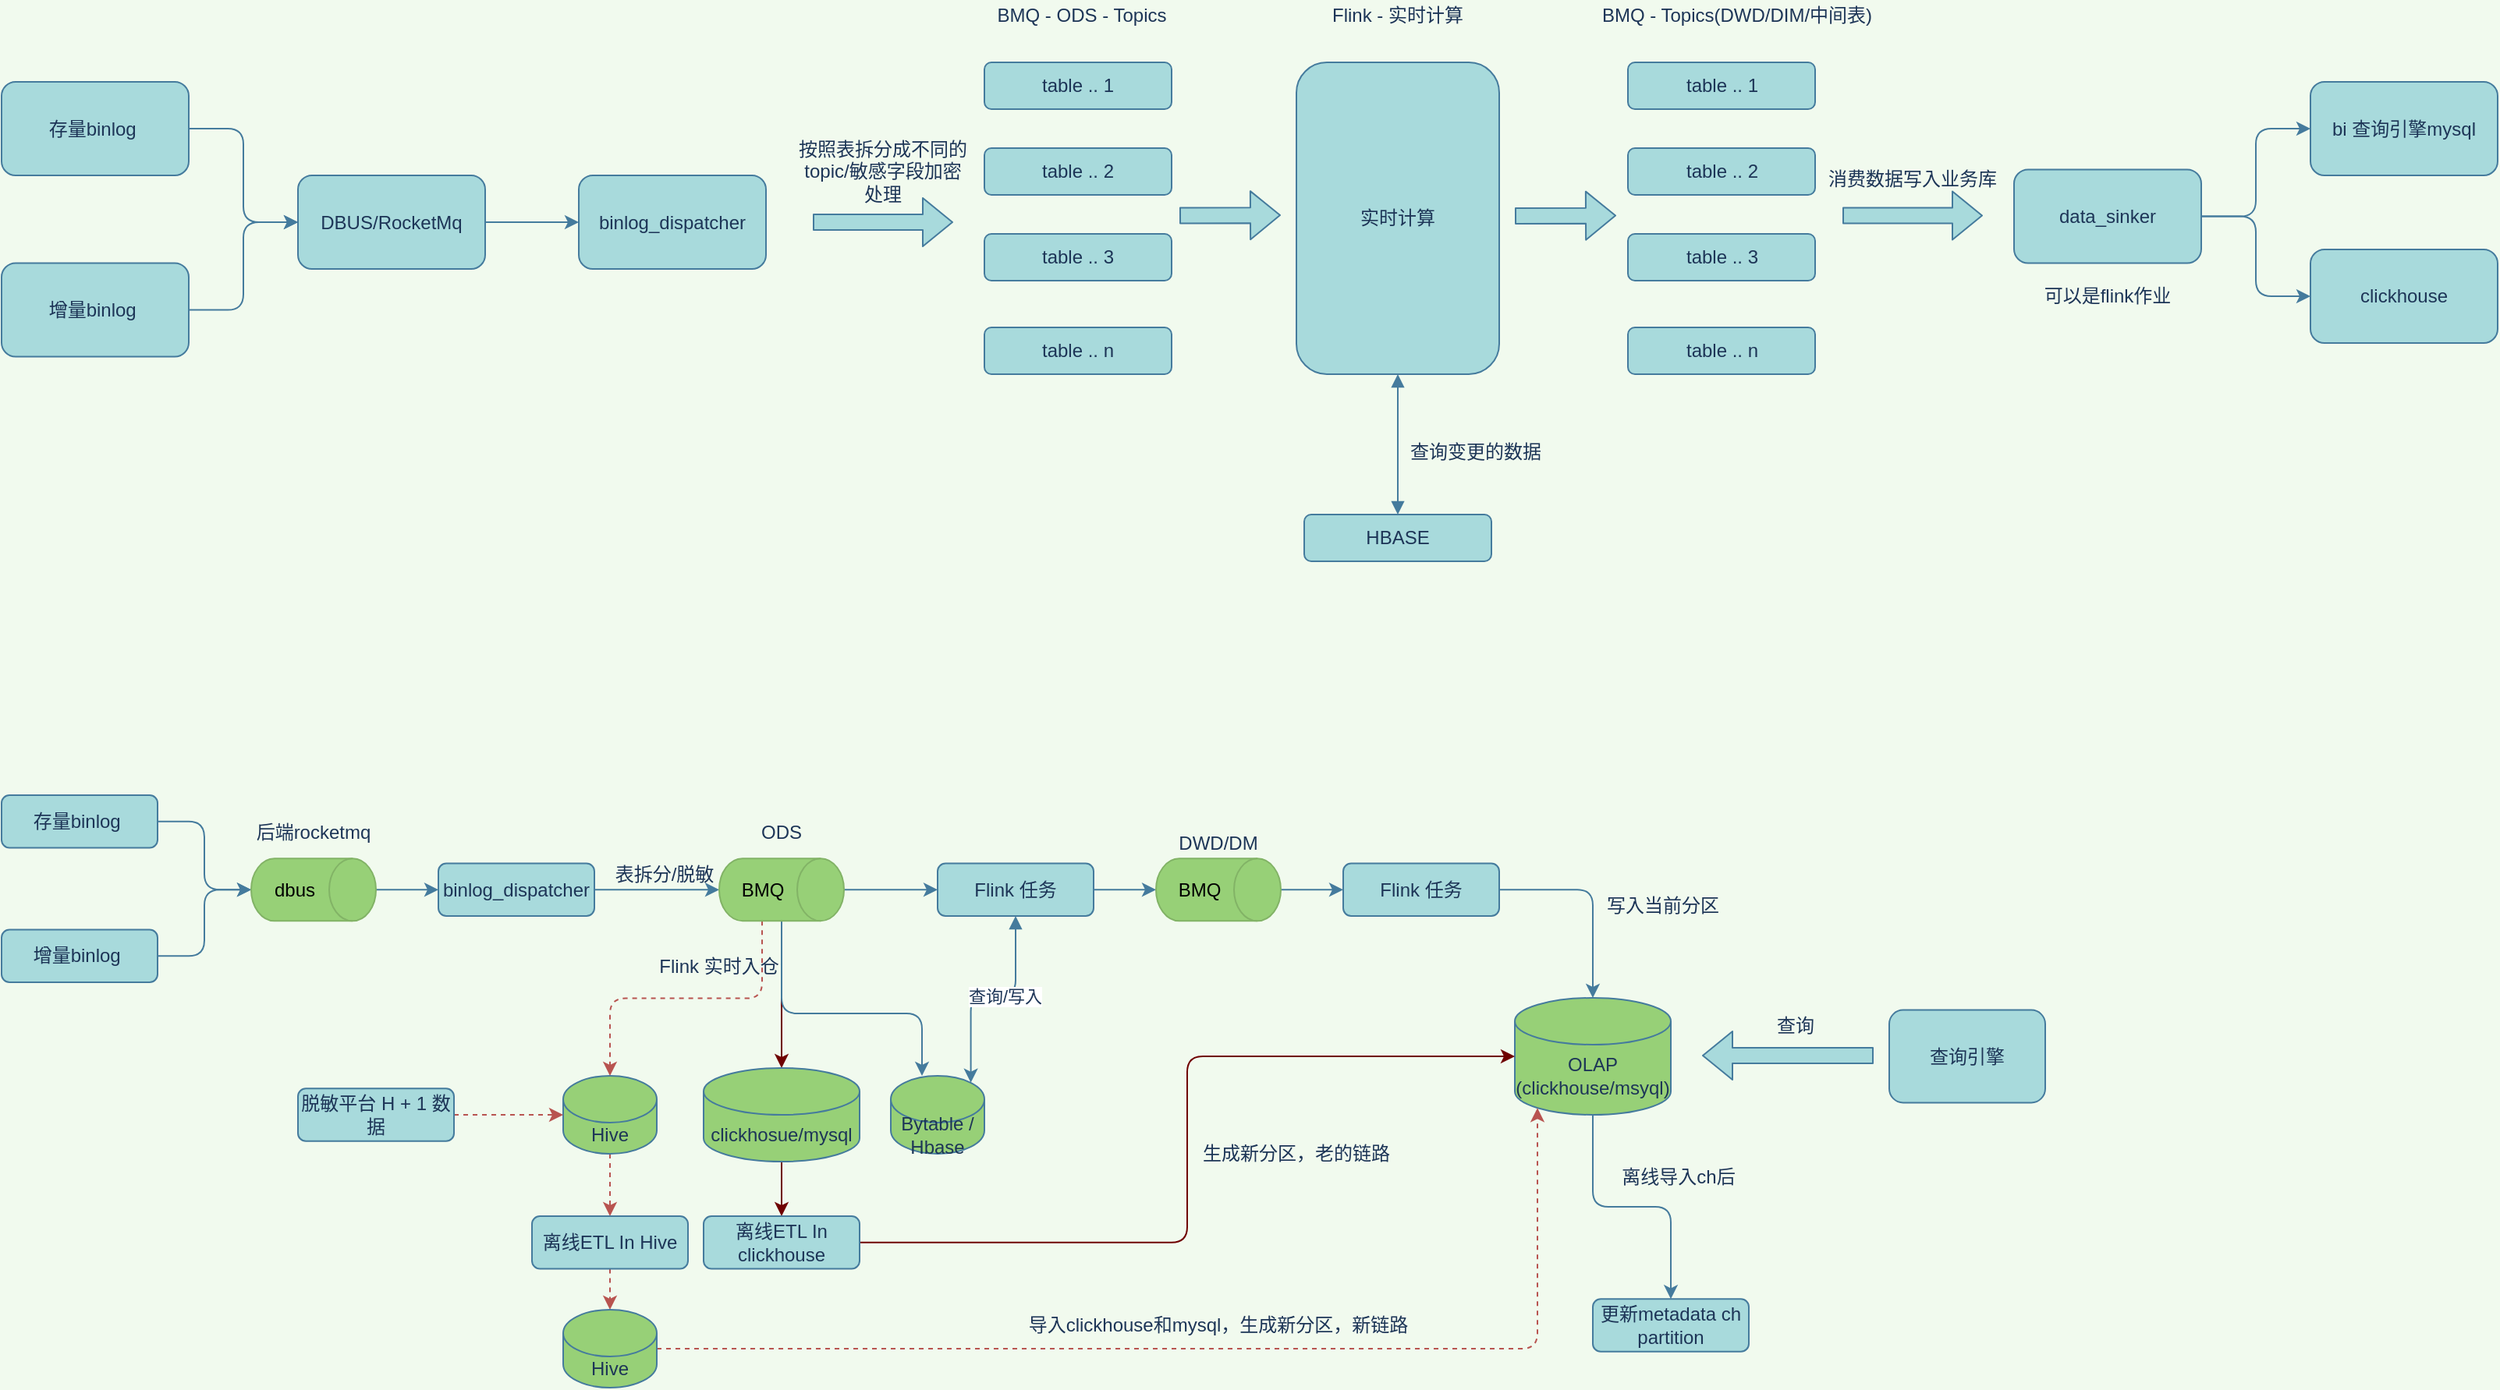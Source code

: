 <mxfile version="14.0.1" type="github">
  <diagram name="Page-1" id="74e2e168-ea6b-b213-b513-2b3c1d86103e">
    <mxGraphModel dx="1426" dy="769" grid="1" gridSize="10" guides="1" tooltips="1" connect="1" arrows="1" fold="1" page="1" pageScale="1" pageWidth="4681" pageHeight="3300" background="#F1FAEE" math="0" shadow="0">
      <root>
        <mxCell id="0" />
        <mxCell id="1" parent="0" />
        <mxCell id="ZxhqOC5vJH2Z66Pt62t_-1" style="edgeStyle=orthogonalEdgeStyle;curved=0;rounded=1;sketch=0;orthogonalLoop=1;jettySize=auto;html=1;exitX=1;exitY=0.5;exitDx=0;exitDy=0;entryX=0;entryY=0.5;entryDx=0;entryDy=0;strokeColor=#457B9D;fillColor=#A8DADC;fontColor=#1D3557;labelBackgroundColor=#F1FAEE;" edge="1" parent="1" source="CXxez-JtLYXaiOFdas3K-10" target="CXxez-JtLYXaiOFdas3K-11">
          <mxGeometry relative="1" as="geometry" />
        </mxCell>
        <mxCell id="CXxez-JtLYXaiOFdas3K-10" value="存量binlog&amp;nbsp;" style="rounded=1;whiteSpace=wrap;html=1;sketch=0;strokeColor=#457B9D;fillColor=#A8DADC;fontColor=#1D3557;" parent="1" vertex="1">
          <mxGeometry x="60" y="1402.5" width="120" height="60" as="geometry" />
        </mxCell>
        <mxCell id="ZxhqOC5vJH2Z66Pt62t_-3" style="edgeStyle=orthogonalEdgeStyle;curved=0;rounded=1;sketch=0;orthogonalLoop=1;jettySize=auto;html=1;exitX=1;exitY=0.5;exitDx=0;exitDy=0;entryX=0;entryY=0.5;entryDx=0;entryDy=0;strokeColor=#457B9D;fillColor=#A8DADC;fontColor=#1D3557;labelBackgroundColor=#F1FAEE;" edge="1" parent="1" source="CXxez-JtLYXaiOFdas3K-11" target="ZxhqOC5vJH2Z66Pt62t_-2">
          <mxGeometry relative="1" as="geometry" />
        </mxCell>
        <mxCell id="CXxez-JtLYXaiOFdas3K-11" value="DBUS/RocketMq" style="rounded=1;whiteSpace=wrap;html=1;sketch=0;strokeColor=#457B9D;fillColor=#A8DADC;fontColor=#1D3557;" parent="1" vertex="1">
          <mxGeometry x="250" y="1462.5" width="120" height="60" as="geometry" />
        </mxCell>
        <mxCell id="CXxez-JtLYXaiOFdas3K-14" value="table .. 1" style="rounded=1;whiteSpace=wrap;html=1;sketch=0;strokeColor=#457B9D;fillColor=#A8DADC;fontColor=#1D3557;" parent="1" vertex="1">
          <mxGeometry x="690" y="1390" width="120" height="30" as="geometry" />
        </mxCell>
        <mxCell id="CXxez-JtLYXaiOFdas3K-15" value="table .. 2" style="rounded=1;whiteSpace=wrap;html=1;sketch=0;strokeColor=#457B9D;fillColor=#A8DADC;fontColor=#1D3557;" parent="1" vertex="1">
          <mxGeometry x="690" y="1445" width="120" height="30" as="geometry" />
        </mxCell>
        <mxCell id="CXxez-JtLYXaiOFdas3K-16" value="table .. 3" style="rounded=1;whiteSpace=wrap;html=1;sketch=0;strokeColor=#457B9D;fillColor=#A8DADC;fontColor=#1D3557;" parent="1" vertex="1">
          <mxGeometry x="690" y="1500" width="120" height="30" as="geometry" />
        </mxCell>
        <mxCell id="CXxez-JtLYXaiOFdas3K-17" value="BMQ - ODS - Topics" style="text;html=1;strokeColor=none;fillColor=none;align=center;verticalAlign=middle;whiteSpace=wrap;rounded=0;sketch=0;fontColor=#1D3557;" parent="1" vertex="1">
          <mxGeometry x="695" y="1350" width="115" height="20" as="geometry" />
        </mxCell>
        <mxCell id="CXxez-JtLYXaiOFdas3K-18" value="table .. n" style="rounded=1;whiteSpace=wrap;html=1;sketch=0;strokeColor=#457B9D;fillColor=#A8DADC;fontColor=#1D3557;" parent="1" vertex="1">
          <mxGeometry x="690" y="1560" width="120" height="30" as="geometry" />
        </mxCell>
        <mxCell id="CXxez-JtLYXaiOFdas3K-20" value="Flink - 实时计算" style="text;html=1;strokeColor=none;fillColor=none;align=center;verticalAlign=middle;whiteSpace=wrap;rounded=0;sketch=0;fontColor=#1D3557;" parent="1" vertex="1">
          <mxGeometry x="905" y="1350" width="100" height="20" as="geometry" />
        </mxCell>
        <mxCell id="ZxhqOC5vJH2Z66Pt62t_-20" style="edgeStyle=orthogonalEdgeStyle;curved=0;rounded=1;sketch=0;orthogonalLoop=1;jettySize=auto;html=1;exitX=0.5;exitY=1;exitDx=0;exitDy=0;entryX=0.5;entryY=0;entryDx=0;entryDy=0;strokeColor=#457B9D;fillColor=#A8DADC;fontColor=#1D3557;endArrow=block;endFill=1;startArrow=block;startFill=1;labelBackgroundColor=#F1FAEE;" edge="1" parent="1" source="CXxez-JtLYXaiOFdas3K-21" target="ZxhqOC5vJH2Z66Pt62t_-19">
          <mxGeometry relative="1" as="geometry" />
        </mxCell>
        <mxCell id="CXxez-JtLYXaiOFdas3K-21" value="实时计算" style="rounded=1;whiteSpace=wrap;html=1;sketch=0;strokeColor=#457B9D;fillColor=#A8DADC;fontColor=#1D3557;" parent="1" vertex="1">
          <mxGeometry x="890" y="1390" width="130" height="200" as="geometry" />
        </mxCell>
        <mxCell id="ZxhqOC5vJH2Z66Pt62t_-2" value="binlog_dispatcher" style="rounded=1;whiteSpace=wrap;html=1;sketch=0;strokeColor=#457B9D;fillColor=#A8DADC;fontColor=#1D3557;" vertex="1" parent="1">
          <mxGeometry x="430" y="1462.5" width="120" height="60" as="geometry" />
        </mxCell>
        <mxCell id="ZxhqOC5vJH2Z66Pt62t_-4" value="table .. 1" style="rounded=1;whiteSpace=wrap;html=1;sketch=0;strokeColor=#457B9D;fillColor=#A8DADC;fontColor=#1D3557;" vertex="1" parent="1">
          <mxGeometry x="1102.5" y="1390" width="120" height="30" as="geometry" />
        </mxCell>
        <mxCell id="ZxhqOC5vJH2Z66Pt62t_-5" value="table .. 2" style="rounded=1;whiteSpace=wrap;html=1;sketch=0;strokeColor=#457B9D;fillColor=#A8DADC;fontColor=#1D3557;" vertex="1" parent="1">
          <mxGeometry x="1102.5" y="1445" width="120" height="30" as="geometry" />
        </mxCell>
        <mxCell id="ZxhqOC5vJH2Z66Pt62t_-6" value="table .. 3" style="rounded=1;whiteSpace=wrap;html=1;sketch=0;strokeColor=#457B9D;fillColor=#A8DADC;fontColor=#1D3557;" vertex="1" parent="1">
          <mxGeometry x="1102.5" y="1500" width="120" height="30" as="geometry" />
        </mxCell>
        <mxCell id="ZxhqOC5vJH2Z66Pt62t_-7" value="BMQ - Topics(DWD/DIM/中间表)" style="text;html=1;strokeColor=none;fillColor=none;align=center;verticalAlign=middle;whiteSpace=wrap;rounded=0;sketch=0;fontColor=#1D3557;" vertex="1" parent="1">
          <mxGeometry x="1080" y="1350" width="185" height="20" as="geometry" />
        </mxCell>
        <mxCell id="ZxhqOC5vJH2Z66Pt62t_-8" value="table .. n" style="rounded=1;whiteSpace=wrap;html=1;sketch=0;strokeColor=#457B9D;fillColor=#A8DADC;fontColor=#1D3557;" vertex="1" parent="1">
          <mxGeometry x="1102.5" y="1560" width="120" height="30" as="geometry" />
        </mxCell>
        <mxCell id="ZxhqOC5vJH2Z66Pt62t_-10" value="" style="shape=flexArrow;endArrow=classic;html=1;strokeColor=#457B9D;fillColor=#A8DADC;fontColor=#1D3557;labelBackgroundColor=#F1FAEE;" edge="1" parent="1">
          <mxGeometry width="50" height="50" relative="1" as="geometry">
            <mxPoint x="580" y="1492.5" as="sourcePoint" />
            <mxPoint x="670" y="1492.5" as="targetPoint" />
          </mxGeometry>
        </mxCell>
        <mxCell id="ZxhqOC5vJH2Z66Pt62t_-11" value="按照表拆分成不同的topic/敏感字段加密处理" style="text;html=1;strokeColor=none;fillColor=none;align=center;verticalAlign=middle;whiteSpace=wrap;rounded=0;sketch=0;fontColor=#1D3557;" vertex="1" parent="1">
          <mxGeometry x="570" y="1450" width="110" height="20" as="geometry" />
        </mxCell>
        <mxCell id="ZxhqOC5vJH2Z66Pt62t_-13" style="edgeStyle=orthogonalEdgeStyle;curved=0;rounded=1;sketch=0;orthogonalLoop=1;jettySize=auto;html=1;exitX=1;exitY=0.5;exitDx=0;exitDy=0;entryX=0;entryY=0.5;entryDx=0;entryDy=0;strokeColor=#457B9D;fillColor=#A8DADC;fontColor=#1D3557;labelBackgroundColor=#F1FAEE;" edge="1" parent="1" source="ZxhqOC5vJH2Z66Pt62t_-12" target="CXxez-JtLYXaiOFdas3K-11">
          <mxGeometry relative="1" as="geometry" />
        </mxCell>
        <mxCell id="ZxhqOC5vJH2Z66Pt62t_-12" value="增量binlog&amp;nbsp;" style="rounded=1;whiteSpace=wrap;html=1;sketch=0;strokeColor=#457B9D;fillColor=#A8DADC;fontColor=#1D3557;" vertex="1" parent="1">
          <mxGeometry x="60" y="1518.75" width="120" height="60" as="geometry" />
        </mxCell>
        <mxCell id="ZxhqOC5vJH2Z66Pt62t_-17" style="edgeStyle=orthogonalEdgeStyle;curved=0;rounded=1;sketch=0;orthogonalLoop=1;jettySize=auto;html=1;exitX=1;exitY=0.5;exitDx=0;exitDy=0;entryX=0;entryY=0.5;entryDx=0;entryDy=0;strokeColor=#457B9D;fillColor=#A8DADC;fontColor=#1D3557;labelBackgroundColor=#F1FAEE;" edge="1" parent="1" source="ZxhqOC5vJH2Z66Pt62t_-14" target="ZxhqOC5vJH2Z66Pt62t_-15">
          <mxGeometry relative="1" as="geometry" />
        </mxCell>
        <mxCell id="ZxhqOC5vJH2Z66Pt62t_-18" style="edgeStyle=orthogonalEdgeStyle;curved=0;rounded=1;sketch=0;orthogonalLoop=1;jettySize=auto;html=1;exitX=1;exitY=0.5;exitDx=0;exitDy=0;entryX=0;entryY=0.5;entryDx=0;entryDy=0;strokeColor=#457B9D;fillColor=#A8DADC;fontColor=#1D3557;labelBackgroundColor=#F1FAEE;" edge="1" parent="1" source="ZxhqOC5vJH2Z66Pt62t_-14" target="ZxhqOC5vJH2Z66Pt62t_-16">
          <mxGeometry relative="1" as="geometry" />
        </mxCell>
        <mxCell id="ZxhqOC5vJH2Z66Pt62t_-14" value="data_sinker" style="rounded=1;whiteSpace=wrap;html=1;sketch=0;strokeColor=#457B9D;fillColor=#A8DADC;fontColor=#1D3557;" vertex="1" parent="1">
          <mxGeometry x="1350" y="1458.75" width="120" height="60" as="geometry" />
        </mxCell>
        <mxCell id="ZxhqOC5vJH2Z66Pt62t_-15" value="bi 查询引擎mysql" style="rounded=1;whiteSpace=wrap;html=1;sketch=0;strokeColor=#457B9D;fillColor=#A8DADC;fontColor=#1D3557;" vertex="1" parent="1">
          <mxGeometry x="1540" y="1402.5" width="120" height="60" as="geometry" />
        </mxCell>
        <mxCell id="ZxhqOC5vJH2Z66Pt62t_-16" value="clickhouse" style="rounded=1;whiteSpace=wrap;html=1;sketch=0;strokeColor=#457B9D;fillColor=#A8DADC;fontColor=#1D3557;" vertex="1" parent="1">
          <mxGeometry x="1540" y="1510" width="120" height="60" as="geometry" />
        </mxCell>
        <mxCell id="ZxhqOC5vJH2Z66Pt62t_-19" value="HBASE" style="rounded=1;whiteSpace=wrap;html=1;sketch=0;strokeColor=#457B9D;fillColor=#A8DADC;fontColor=#1D3557;" vertex="1" parent="1">
          <mxGeometry x="895" y="1680" width="120" height="30" as="geometry" />
        </mxCell>
        <mxCell id="ZxhqOC5vJH2Z66Pt62t_-21" value="" style="shape=flexArrow;endArrow=classic;html=1;strokeColor=#457B9D;fillColor=#A8DADC;fontColor=#1D3557;labelBackgroundColor=#F1FAEE;" edge="1" parent="1">
          <mxGeometry width="50" height="50" relative="1" as="geometry">
            <mxPoint x="1240" y="1488.25" as="sourcePoint" />
            <mxPoint x="1330" y="1488.25" as="targetPoint" />
          </mxGeometry>
        </mxCell>
        <mxCell id="ZxhqOC5vJH2Z66Pt62t_-22" value="消费数据写入业务库" style="text;html=1;strokeColor=none;fillColor=none;align=center;verticalAlign=middle;whiteSpace=wrap;rounded=0;sketch=0;fontColor=#1D3557;" vertex="1" parent="1">
          <mxGeometry x="1230" y="1455" width="110" height="20" as="geometry" />
        </mxCell>
        <mxCell id="ZxhqOC5vJH2Z66Pt62t_-23" value="" style="shape=flexArrow;endArrow=classic;html=1;strokeColor=#457B9D;fillColor=#A8DADC;fontColor=#1D3557;labelBackgroundColor=#F1FAEE;" edge="1" parent="1">
          <mxGeometry width="50" height="50" relative="1" as="geometry">
            <mxPoint x="815" y="1488.25" as="sourcePoint" />
            <mxPoint x="880" y="1488" as="targetPoint" />
          </mxGeometry>
        </mxCell>
        <mxCell id="ZxhqOC5vJH2Z66Pt62t_-24" value="" style="shape=flexArrow;endArrow=classic;html=1;strokeColor=#457B9D;fillColor=#A8DADC;fontColor=#1D3557;labelBackgroundColor=#F1FAEE;" edge="1" parent="1">
          <mxGeometry width="50" height="50" relative="1" as="geometry">
            <mxPoint x="1030" y="1488.5" as="sourcePoint" />
            <mxPoint x="1095" y="1488.25" as="targetPoint" />
          </mxGeometry>
        </mxCell>
        <mxCell id="ZxhqOC5vJH2Z66Pt62t_-38" value="查询变更的数据" style="text;html=1;strokeColor=none;fillColor=none;align=center;verticalAlign=middle;whiteSpace=wrap;rounded=0;sketch=0;fontColor=#1D3557;" vertex="1" parent="1">
          <mxGeometry x="960" y="1630" width="90" height="20" as="geometry" />
        </mxCell>
        <mxCell id="ZxhqOC5vJH2Z66Pt62t_-39" value="可以是flink作业" style="text;html=1;strokeColor=none;fillColor=none;align=center;verticalAlign=middle;whiteSpace=wrap;rounded=0;sketch=0;fontColor=#1D3557;" vertex="1" parent="1">
          <mxGeometry x="1365" y="1530" width="90" height="20" as="geometry" />
        </mxCell>
        <mxCell id="ZxhqOC5vJH2Z66Pt62t_-55" style="edgeStyle=orthogonalEdgeStyle;curved=0;rounded=1;sketch=0;orthogonalLoop=1;jettySize=auto;html=1;exitX=1;exitY=0.5;exitDx=0;exitDy=0;entryX=0.5;entryY=1;entryDx=0;entryDy=0;entryPerimeter=0;strokeColor=#457B9D;fillColor=#A8DADC;fontColor=#1D3557;" edge="1" parent="1" source="ZxhqOC5vJH2Z66Pt62t_-46" target="ZxhqOC5vJH2Z66Pt62t_-53">
          <mxGeometry relative="1" as="geometry" />
        </mxCell>
        <mxCell id="ZxhqOC5vJH2Z66Pt62t_-46" value="增量binlog&amp;nbsp;" style="rounded=1;whiteSpace=wrap;html=1;sketch=0;strokeColor=#457B9D;fillColor=#A8DADC;fontColor=#1D3557;" vertex="1" parent="1">
          <mxGeometry x="60" y="1946.25" width="100" height="33.75" as="geometry" />
        </mxCell>
        <mxCell id="ZxhqOC5vJH2Z66Pt62t_-54" style="edgeStyle=orthogonalEdgeStyle;curved=0;rounded=1;sketch=0;orthogonalLoop=1;jettySize=auto;html=1;exitX=1;exitY=0.5;exitDx=0;exitDy=0;entryX=0.5;entryY=1;entryDx=0;entryDy=0;entryPerimeter=0;strokeColor=#457B9D;fillColor=#A8DADC;fontColor=#1D3557;" edge="1" parent="1" source="ZxhqOC5vJH2Z66Pt62t_-47" target="ZxhqOC5vJH2Z66Pt62t_-53">
          <mxGeometry relative="1" as="geometry" />
        </mxCell>
        <mxCell id="ZxhqOC5vJH2Z66Pt62t_-47" value="存量binlog&amp;nbsp;" style="rounded=1;whiteSpace=wrap;html=1;sketch=0;strokeColor=#457B9D;fillColor=#A8DADC;fontColor=#1D3557;" vertex="1" parent="1">
          <mxGeometry x="60" y="1860" width="100" height="33.75" as="geometry" />
        </mxCell>
        <mxCell id="ZxhqOC5vJH2Z66Pt62t_-59" style="edgeStyle=orthogonalEdgeStyle;curved=0;rounded=1;sketch=0;orthogonalLoop=1;jettySize=auto;html=1;exitX=1;exitY=0.5;exitDx=0;exitDy=0;strokeColor=#457B9D;fillColor=#A8DADC;fontColor=#1D3557;" edge="1" parent="1" source="ZxhqOC5vJH2Z66Pt62t_-52" target="ZxhqOC5vJH2Z66Pt62t_-58">
          <mxGeometry relative="1" as="geometry" />
        </mxCell>
        <mxCell id="ZxhqOC5vJH2Z66Pt62t_-52" value="&lt;span&gt;binlog_dispatcher&lt;/span&gt;" style="rounded=1;whiteSpace=wrap;html=1;sketch=0;strokeColor=#457B9D;fillColor=#A8DADC;fontColor=#1D3557;" vertex="1" parent="1">
          <mxGeometry x="340" y="1903.75" width="100" height="33.75" as="geometry" />
        </mxCell>
        <mxCell id="ZxhqOC5vJH2Z66Pt62t_-57" style="edgeStyle=orthogonalEdgeStyle;curved=0;rounded=1;sketch=0;orthogonalLoop=1;jettySize=auto;html=1;exitX=0.5;exitY=0;exitDx=0;exitDy=0;exitPerimeter=0;entryX=0;entryY=0.5;entryDx=0;entryDy=0;strokeColor=#457B9D;fillColor=#A8DADC;fontColor=#1D3557;" edge="1" parent="1" source="ZxhqOC5vJH2Z66Pt62t_-53" target="ZxhqOC5vJH2Z66Pt62t_-52">
          <mxGeometry relative="1" as="geometry" />
        </mxCell>
        <mxCell id="ZxhqOC5vJH2Z66Pt62t_-53" value="dbus" style="shape=cylinder3;whiteSpace=wrap;html=1;boundedLbl=1;backgroundOutline=1;size=15;rounded=0;sketch=0;strokeColor=#82b366;direction=south;fillColor=#97D077;" vertex="1" parent="1">
          <mxGeometry x="220" y="1900.63" width="80" height="40" as="geometry" />
        </mxCell>
        <mxCell id="ZxhqOC5vJH2Z66Pt62t_-56" value="后端rocketmq" style="text;html=1;strokeColor=none;fillColor=none;align=center;verticalAlign=middle;whiteSpace=wrap;rounded=0;sketch=0;fontColor=#1D3557;" vertex="1" parent="1">
          <mxGeometry x="215" y="1873.75" width="90" height="20" as="geometry" />
        </mxCell>
        <mxCell id="ZxhqOC5vJH2Z66Pt62t_-67" style="edgeStyle=orthogonalEdgeStyle;curved=0;rounded=1;sketch=0;orthogonalLoop=1;jettySize=auto;html=1;exitX=1;exitY=0.5;exitDx=0;exitDy=0;exitPerimeter=0;entryX=0.5;entryY=0;entryDx=0;entryDy=0;entryPerimeter=0;strokeColor=#6F0000;fillColor=#a20025;fontColor=#1D3557;" edge="1" parent="1" source="ZxhqOC5vJH2Z66Pt62t_-58" target="ZxhqOC5vJH2Z66Pt62t_-66">
          <mxGeometry relative="1" as="geometry" />
        </mxCell>
        <mxCell id="ZxhqOC5vJH2Z66Pt62t_-70" style="edgeStyle=orthogonalEdgeStyle;curved=0;rounded=1;sketch=0;orthogonalLoop=1;jettySize=auto;html=1;exitX=1;exitY=0.5;exitDx=0;exitDy=0;exitPerimeter=0;strokeColor=#457B9D;fillColor=#A8DADC;fontColor=#1D3557;" edge="1" parent="1" source="ZxhqOC5vJH2Z66Pt62t_-58" target="ZxhqOC5vJH2Z66Pt62t_-69">
          <mxGeometry relative="1" as="geometry">
            <Array as="points">
              <mxPoint x="560" y="2000" />
              <mxPoint x="650" y="2000" />
            </Array>
          </mxGeometry>
        </mxCell>
        <mxCell id="ZxhqOC5vJH2Z66Pt62t_-72" style="edgeStyle=orthogonalEdgeStyle;curved=0;rounded=1;sketch=0;orthogonalLoop=1;jettySize=auto;html=1;exitX=0.5;exitY=0;exitDx=0;exitDy=0;exitPerimeter=0;strokeColor=#457B9D;fillColor=#A8DADC;fontColor=#1D3557;" edge="1" parent="1" source="ZxhqOC5vJH2Z66Pt62t_-58" target="ZxhqOC5vJH2Z66Pt62t_-71">
          <mxGeometry relative="1" as="geometry" />
        </mxCell>
        <mxCell id="ZxhqOC5vJH2Z66Pt62t_-116" style="edgeStyle=orthogonalEdgeStyle;curved=0;rounded=1;sketch=0;orthogonalLoop=1;jettySize=auto;html=1;exitX=1;exitY=0;exitDx=0;exitDy=52.5;exitPerimeter=0;entryX=0.5;entryY=0;entryDx=0;entryDy=0;entryPerimeter=0;startArrow=none;startFill=0;strokeColor=#b85450;fillColor=#f8cecc;fontColor=#1D3557;dashed=1;" edge="1" parent="1" source="ZxhqOC5vJH2Z66Pt62t_-58" target="ZxhqOC5vJH2Z66Pt62t_-63">
          <mxGeometry relative="1" as="geometry" />
        </mxCell>
        <mxCell id="ZxhqOC5vJH2Z66Pt62t_-58" value="BMQ" style="shape=cylinder3;whiteSpace=wrap;html=1;boundedLbl=1;backgroundOutline=1;size=15;rounded=0;sketch=0;strokeColor=#82b366;direction=south;fillColor=#97D077;" vertex="1" parent="1">
          <mxGeometry x="520" y="1900.62" width="80" height="40" as="geometry" />
        </mxCell>
        <mxCell id="ZxhqOC5vJH2Z66Pt62t_-60" value="ODS" style="text;html=1;strokeColor=none;fillColor=none;align=center;verticalAlign=middle;whiteSpace=wrap;rounded=0;sketch=0;fontColor=#1D3557;" vertex="1" parent="1">
          <mxGeometry x="540" y="1873.75" width="40" height="20" as="geometry" />
        </mxCell>
        <mxCell id="ZxhqOC5vJH2Z66Pt62t_-62" value="表拆分/脱敏" style="text;html=1;strokeColor=none;fillColor=none;align=center;verticalAlign=middle;whiteSpace=wrap;rounded=0;sketch=0;fontColor=#1D3557;" vertex="1" parent="1">
          <mxGeometry x="440" y="1900.62" width="90" height="20" as="geometry" />
        </mxCell>
        <mxCell id="ZxhqOC5vJH2Z66Pt62t_-93" style="edgeStyle=orthogonalEdgeStyle;curved=0;rounded=1;sketch=0;orthogonalLoop=1;jettySize=auto;html=1;exitX=0.5;exitY=1;exitDx=0;exitDy=0;exitPerimeter=0;entryX=0.5;entryY=0;entryDx=0;entryDy=0;startArrow=none;startFill=0;strokeColor=#b85450;fillColor=#f8cecc;fontColor=#1D3557;dashed=1;" edge="1" parent="1" source="ZxhqOC5vJH2Z66Pt62t_-63" target="ZxhqOC5vJH2Z66Pt62t_-92">
          <mxGeometry relative="1" as="geometry" />
        </mxCell>
        <mxCell id="ZxhqOC5vJH2Z66Pt62t_-63" value="Hive" style="shape=cylinder3;whiteSpace=wrap;html=1;boundedLbl=1;backgroundOutline=1;size=15;rounded=0;sketch=0;strokeColor=#457B9D;fillColor=#97D077;fontColor=#1D3557;" vertex="1" parent="1">
          <mxGeometry x="420" y="2040" width="60" height="50" as="geometry" />
        </mxCell>
        <mxCell id="ZxhqOC5vJH2Z66Pt62t_-100" style="edgeStyle=orthogonalEdgeStyle;curved=0;rounded=1;sketch=0;orthogonalLoop=1;jettySize=auto;html=1;exitX=0.5;exitY=1;exitDx=0;exitDy=0;exitPerimeter=0;entryX=0.5;entryY=0;entryDx=0;entryDy=0;startArrow=none;startFill=0;strokeColor=#6F0000;fillColor=#a20025;fontColor=#1D3557;" edge="1" parent="1" source="ZxhqOC5vJH2Z66Pt62t_-66" target="ZxhqOC5vJH2Z66Pt62t_-98">
          <mxGeometry relative="1" as="geometry" />
        </mxCell>
        <mxCell id="ZxhqOC5vJH2Z66Pt62t_-66" value="clickhosue/mysql" style="shape=cylinder3;whiteSpace=wrap;html=1;boundedLbl=1;backgroundOutline=1;size=15;rounded=0;sketch=0;strokeColor=#457B9D;fillColor=#97D077;fontColor=#1D3557;" vertex="1" parent="1">
          <mxGeometry x="510" y="2035" width="100" height="60" as="geometry" />
        </mxCell>
        <mxCell id="ZxhqOC5vJH2Z66Pt62t_-69" value="Bytable&amp;nbsp;/ Hbase" style="shape=cylinder3;whiteSpace=wrap;html=1;boundedLbl=1;backgroundOutline=1;size=15;rounded=0;sketch=0;strokeColor=#457B9D;fillColor=#97D077;fontColor=#1D3557;" vertex="1" parent="1">
          <mxGeometry x="630" y="2040" width="60" height="50" as="geometry" />
        </mxCell>
        <mxCell id="ZxhqOC5vJH2Z66Pt62t_-73" style="edgeStyle=orthogonalEdgeStyle;curved=0;rounded=1;sketch=0;orthogonalLoop=1;jettySize=auto;html=1;exitX=0.5;exitY=1;exitDx=0;exitDy=0;entryX=0.855;entryY=0;entryDx=0;entryDy=4.35;entryPerimeter=0;strokeColor=#457B9D;fillColor=#A8DADC;fontColor=#1D3557;startArrow=block;startFill=1;" edge="1" parent="1" source="ZxhqOC5vJH2Z66Pt62t_-71" target="ZxhqOC5vJH2Z66Pt62t_-69">
          <mxGeometry relative="1" as="geometry" />
        </mxCell>
        <mxCell id="ZxhqOC5vJH2Z66Pt62t_-74" value="查询/写入" style="edgeLabel;html=1;align=center;verticalAlign=middle;resizable=0;points=[];fontColor=#1D3557;" vertex="1" connectable="0" parent="ZxhqOC5vJH2Z66Pt62t_-73">
          <mxGeometry x="-0.139" relative="1" as="geometry">
            <mxPoint as="offset" />
          </mxGeometry>
        </mxCell>
        <mxCell id="ZxhqOC5vJH2Z66Pt62t_-77" style="edgeStyle=orthogonalEdgeStyle;curved=0;rounded=1;sketch=0;orthogonalLoop=1;jettySize=auto;html=1;exitX=1;exitY=0.5;exitDx=0;exitDy=0;entryX=0.5;entryY=1;entryDx=0;entryDy=0;entryPerimeter=0;startArrow=none;startFill=0;strokeColor=#457B9D;fillColor=#A8DADC;fontColor=#1D3557;" edge="1" parent="1" source="ZxhqOC5vJH2Z66Pt62t_-71" target="ZxhqOC5vJH2Z66Pt62t_-76">
          <mxGeometry relative="1" as="geometry" />
        </mxCell>
        <mxCell id="ZxhqOC5vJH2Z66Pt62t_-71" value="Flink 任务" style="rounded=1;whiteSpace=wrap;html=1;sketch=0;strokeColor=#457B9D;fillColor=#A8DADC;fontColor=#1D3557;" vertex="1" parent="1">
          <mxGeometry x="660" y="1903.74" width="100" height="33.75" as="geometry" />
        </mxCell>
        <mxCell id="ZxhqOC5vJH2Z66Pt62t_-108" style="edgeStyle=orthogonalEdgeStyle;curved=0;rounded=1;sketch=0;orthogonalLoop=1;jettySize=auto;html=1;exitX=0;exitY=0.5;exitDx=0;exitDy=0;startArrow=none;startFill=0;strokeColor=#457B9D;fillColor=#A8DADC;fontColor=#1D3557;" edge="1" parent="1" source="ZxhqOC5vJH2Z66Pt62t_-75">
          <mxGeometry relative="1" as="geometry">
            <mxPoint x="480" y="1970" as="targetPoint" />
          </mxGeometry>
        </mxCell>
        <mxCell id="ZxhqOC5vJH2Z66Pt62t_-75" value="Flink 实时入仓" style="text;html=1;strokeColor=none;fillColor=none;align=center;verticalAlign=middle;whiteSpace=wrap;rounded=0;sketch=0;fontColor=#1D3557;" vertex="1" parent="1">
          <mxGeometry x="480" y="1960" width="80" height="20" as="geometry" />
        </mxCell>
        <mxCell id="ZxhqOC5vJH2Z66Pt62t_-89" style="edgeStyle=orthogonalEdgeStyle;curved=0;rounded=1;sketch=0;orthogonalLoop=1;jettySize=auto;html=1;exitX=0.5;exitY=0;exitDx=0;exitDy=0;exitPerimeter=0;entryX=0;entryY=0.5;entryDx=0;entryDy=0;startArrow=none;startFill=0;strokeColor=#457B9D;fillColor=#A8DADC;fontColor=#1D3557;" edge="1" parent="1" source="ZxhqOC5vJH2Z66Pt62t_-76" target="ZxhqOC5vJH2Z66Pt62t_-88">
          <mxGeometry relative="1" as="geometry" />
        </mxCell>
        <mxCell id="ZxhqOC5vJH2Z66Pt62t_-76" value="BMQ" style="shape=cylinder3;whiteSpace=wrap;html=1;boundedLbl=1;backgroundOutline=1;size=15;rounded=0;sketch=0;strokeColor=#82b366;direction=south;fillColor=#97D077;" vertex="1" parent="1">
          <mxGeometry x="800" y="1900.63" width="80" height="40" as="geometry" />
        </mxCell>
        <mxCell id="ZxhqOC5vJH2Z66Pt62t_-78" value="DWD/DM" style="text;html=1;strokeColor=none;fillColor=none;align=center;verticalAlign=middle;whiteSpace=wrap;rounded=0;sketch=0;fontColor=#1D3557;" vertex="1" parent="1">
          <mxGeometry x="820" y="1880.62" width="40" height="20" as="geometry" />
        </mxCell>
        <mxCell id="ZxhqOC5vJH2Z66Pt62t_-114" style="edgeStyle=orthogonalEdgeStyle;curved=0;rounded=1;sketch=0;orthogonalLoop=1;jettySize=auto;html=1;exitX=0.5;exitY=1;exitDx=0;exitDy=0;exitPerimeter=0;entryX=0.5;entryY=0;entryDx=0;entryDy=0;startArrow=none;startFill=0;strokeColor=#457B9D;fillColor=#A8DADC;fontColor=#1D3557;" edge="1" parent="1" source="ZxhqOC5vJH2Z66Pt62t_-79" target="ZxhqOC5vJH2Z66Pt62t_-112">
          <mxGeometry relative="1" as="geometry" />
        </mxCell>
        <mxCell id="ZxhqOC5vJH2Z66Pt62t_-79" value="OLAP&lt;br&gt;(clickhouse/msyql)" style="shape=cylinder3;whiteSpace=wrap;html=1;boundedLbl=1;backgroundOutline=1;size=15;rounded=0;sketch=0;strokeColor=#457B9D;fillColor=#97D077;fontColor=#1D3557;" vertex="1" parent="1">
          <mxGeometry x="1030" y="1990" width="100" height="75" as="geometry" />
        </mxCell>
        <mxCell id="ZxhqOC5vJH2Z66Pt62t_-90" style="edgeStyle=orthogonalEdgeStyle;curved=0;rounded=1;sketch=0;orthogonalLoop=1;jettySize=auto;html=1;exitX=1;exitY=0.5;exitDx=0;exitDy=0;entryX=0.5;entryY=0;entryDx=0;entryDy=0;entryPerimeter=0;startArrow=none;startFill=0;strokeColor=#457B9D;fillColor=#A8DADC;fontColor=#1D3557;" edge="1" parent="1" source="ZxhqOC5vJH2Z66Pt62t_-88" target="ZxhqOC5vJH2Z66Pt62t_-79">
          <mxGeometry relative="1" as="geometry" />
        </mxCell>
        <mxCell id="ZxhqOC5vJH2Z66Pt62t_-88" value="Flink 任务" style="rounded=1;whiteSpace=wrap;html=1;sketch=0;strokeColor=#457B9D;fillColor=#A8DADC;fontColor=#1D3557;" vertex="1" parent="1">
          <mxGeometry x="920" y="1903.75" width="100" height="33.75" as="geometry" />
        </mxCell>
        <mxCell id="ZxhqOC5vJH2Z66Pt62t_-95" style="edgeStyle=orthogonalEdgeStyle;curved=0;rounded=1;sketch=0;orthogonalLoop=1;jettySize=auto;html=1;exitX=0.5;exitY=1;exitDx=0;exitDy=0;entryX=0.5;entryY=0;entryDx=0;entryDy=0;entryPerimeter=0;dashed=1;startArrow=none;startFill=0;strokeColor=#b85450;fillColor=#f8cecc;fontColor=#1D3557;" edge="1" parent="1" source="ZxhqOC5vJH2Z66Pt62t_-92" target="ZxhqOC5vJH2Z66Pt62t_-94">
          <mxGeometry relative="1" as="geometry" />
        </mxCell>
        <mxCell id="ZxhqOC5vJH2Z66Pt62t_-92" value="离线ETL In Hive" style="rounded=1;whiteSpace=wrap;html=1;sketch=0;strokeColor=#457B9D;fillColor=#A8DADC;fontColor=#1D3557;" vertex="1" parent="1">
          <mxGeometry x="400" y="2130" width="100" height="33.75" as="geometry" />
        </mxCell>
        <mxCell id="ZxhqOC5vJH2Z66Pt62t_-96" style="edgeStyle=orthogonalEdgeStyle;curved=0;rounded=1;sketch=0;orthogonalLoop=1;jettySize=auto;html=1;exitX=1;exitY=0.5;exitDx=0;exitDy=0;exitPerimeter=0;entryX=0.145;entryY=1;entryDx=0;entryDy=-4.35;entryPerimeter=0;dashed=1;startArrow=none;startFill=0;strokeColor=#b85450;fillColor=#f8cecc;fontColor=#1D3557;" edge="1" parent="1" source="ZxhqOC5vJH2Z66Pt62t_-94" target="ZxhqOC5vJH2Z66Pt62t_-79">
          <mxGeometry relative="1" as="geometry" />
        </mxCell>
        <mxCell id="ZxhqOC5vJH2Z66Pt62t_-94" value="Hive" style="shape=cylinder3;whiteSpace=wrap;html=1;boundedLbl=1;backgroundOutline=1;size=15;rounded=0;sketch=0;strokeColor=#457B9D;fillColor=#97D077;fontColor=#1D3557;" vertex="1" parent="1">
          <mxGeometry x="420" y="2190" width="60" height="50" as="geometry" />
        </mxCell>
        <mxCell id="ZxhqOC5vJH2Z66Pt62t_-97" value="导入clickhouse和mysql，生成新分区，新链路" style="text;html=1;strokeColor=none;fillColor=none;align=center;verticalAlign=middle;whiteSpace=wrap;rounded=0;sketch=0;fontColor=#1D3557;" vertex="1" parent="1">
          <mxGeometry x="710" y="2190" width="260" height="20" as="geometry" />
        </mxCell>
        <mxCell id="ZxhqOC5vJH2Z66Pt62t_-101" style="edgeStyle=orthogonalEdgeStyle;curved=0;rounded=1;sketch=0;orthogonalLoop=1;jettySize=auto;html=1;exitX=1;exitY=0.5;exitDx=0;exitDy=0;entryX=0;entryY=0.5;entryDx=0;entryDy=0;entryPerimeter=0;startArrow=none;startFill=0;strokeColor=#6F0000;fillColor=#a20025;fontColor=#1D3557;" edge="1" parent="1" source="ZxhqOC5vJH2Z66Pt62t_-98" target="ZxhqOC5vJH2Z66Pt62t_-79">
          <mxGeometry relative="1" as="geometry" />
        </mxCell>
        <mxCell id="ZxhqOC5vJH2Z66Pt62t_-98" value="离线ETL In clickhouse" style="rounded=1;whiteSpace=wrap;html=1;sketch=0;strokeColor=#457B9D;fillColor=#A8DADC;fontColor=#1D3557;" vertex="1" parent="1">
          <mxGeometry x="510" y="2130" width="100" height="33.75" as="geometry" />
        </mxCell>
        <mxCell id="ZxhqOC5vJH2Z66Pt62t_-102" value="查询引擎" style="rounded=1;whiteSpace=wrap;html=1;sketch=0;strokeColor=#457B9D;fillColor=#A8DADC;fontColor=#1D3557;" vertex="1" parent="1">
          <mxGeometry x="1270" y="1997.81" width="100" height="59.38" as="geometry" />
        </mxCell>
        <mxCell id="ZxhqOC5vJH2Z66Pt62t_-103" value="生成新分区，老的链路" style="text;html=1;strokeColor=none;fillColor=none;align=center;verticalAlign=middle;whiteSpace=wrap;rounded=0;sketch=0;fontColor=#1D3557;" vertex="1" parent="1">
          <mxGeometry x="820" y="2080" width="140" height="20" as="geometry" />
        </mxCell>
        <mxCell id="ZxhqOC5vJH2Z66Pt62t_-104" value="写入当前分区" style="text;html=1;strokeColor=none;fillColor=none;align=center;verticalAlign=middle;whiteSpace=wrap;rounded=0;sketch=0;fontColor=#1D3557;" vertex="1" parent="1">
          <mxGeometry x="1080" y="1920.63" width="90" height="20" as="geometry" />
        </mxCell>
        <mxCell id="ZxhqOC5vJH2Z66Pt62t_-105" value="" style="shape=flexArrow;endArrow=classic;html=1;strokeColor=#457B9D;fillColor=#A8DADC;fontColor=#1D3557;" edge="1" parent="1">
          <mxGeometry width="50" height="50" relative="1" as="geometry">
            <mxPoint x="1260" y="2027" as="sourcePoint" />
            <mxPoint x="1150" y="2027" as="targetPoint" />
          </mxGeometry>
        </mxCell>
        <mxCell id="ZxhqOC5vJH2Z66Pt62t_-106" value="查询" style="text;html=1;strokeColor=none;fillColor=none;align=center;verticalAlign=middle;whiteSpace=wrap;rounded=0;sketch=0;fontColor=#1D3557;" vertex="1" parent="1">
          <mxGeometry x="1190" y="1998" width="40" height="20" as="geometry" />
        </mxCell>
        <mxCell id="ZxhqOC5vJH2Z66Pt62t_-111" style="edgeStyle=orthogonalEdgeStyle;curved=0;rounded=1;sketch=0;orthogonalLoop=1;jettySize=auto;html=1;exitX=1;exitY=0.5;exitDx=0;exitDy=0;entryX=0;entryY=0.5;entryDx=0;entryDy=0;entryPerimeter=0;startArrow=none;startFill=0;strokeColor=#b85450;fillColor=#f8cecc;fontColor=#1D3557;dashed=1;" edge="1" parent="1" source="ZxhqOC5vJH2Z66Pt62t_-110" target="ZxhqOC5vJH2Z66Pt62t_-63">
          <mxGeometry relative="1" as="geometry" />
        </mxCell>
        <mxCell id="ZxhqOC5vJH2Z66Pt62t_-110" value="脱敏平台 H + 1 数据" style="rounded=1;whiteSpace=wrap;html=1;sketch=0;strokeColor=#457B9D;fillColor=#A8DADC;fontColor=#1D3557;" vertex="1" parent="1">
          <mxGeometry x="250" y="2048.13" width="100" height="33.75" as="geometry" />
        </mxCell>
        <mxCell id="ZxhqOC5vJH2Z66Pt62t_-112" value="更新metadata ch partition" style="rounded=1;whiteSpace=wrap;html=1;sketch=0;strokeColor=#457B9D;fillColor=#A8DADC;fontColor=#1D3557;" vertex="1" parent="1">
          <mxGeometry x="1080" y="2183.13" width="100" height="33.75" as="geometry" />
        </mxCell>
        <mxCell id="ZxhqOC5vJH2Z66Pt62t_-115" value="离线导入ch后" style="text;html=1;strokeColor=none;fillColor=none;align=center;verticalAlign=middle;whiteSpace=wrap;rounded=0;sketch=0;fontColor=#1D3557;" vertex="1" parent="1">
          <mxGeometry x="1090" y="2095" width="90" height="20" as="geometry" />
        </mxCell>
      </root>
    </mxGraphModel>
  </diagram>
</mxfile>
